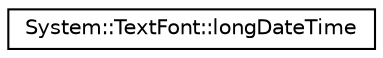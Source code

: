 digraph G
{
  edge [fontname="Helvetica",fontsize="10",labelfontname="Helvetica",labelfontsize="10"];
  node [fontname="Helvetica",fontsize="10",shape=record];
  rankdir="LR";
  Node1 [label="System::TextFont::longDateTime",height=0.2,width=0.4,color="black", fillcolor="white", style="filled",URL="$struct_system_1_1_text_font_1_1long_date_time.html"];
}
